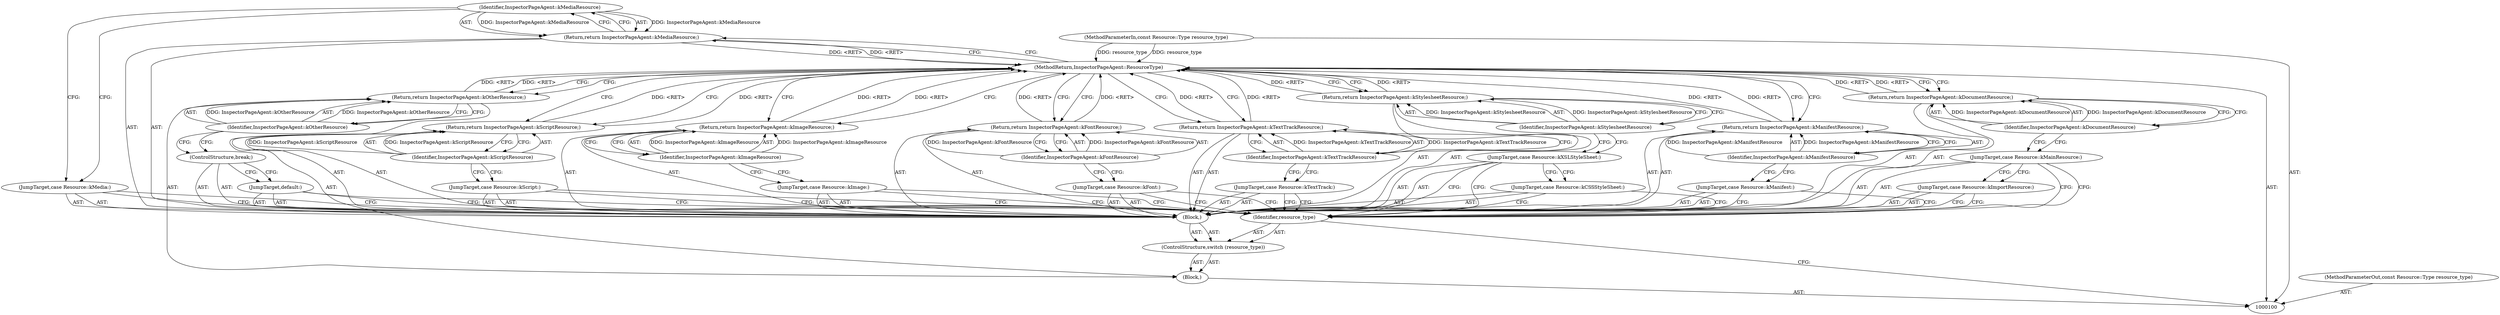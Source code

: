 digraph "0_Chrome_1c40f9042ae2d6ee7483d72998aabb5e73b2ff60_3" {
"1000114" [label="(Identifier,InspectorPageAgent::kMediaResource)"];
"1000113" [label="(Return,return InspectorPageAgent::kMediaResource;)"];
"1000115" [label="(JumpTarget,case Resource::kManifest:)"];
"1000117" [label="(Identifier,InspectorPageAgent::kManifestResource)"];
"1000116" [label="(Return,return InspectorPageAgent::kManifestResource;)"];
"1000118" [label="(JumpTarget,case Resource::kTextTrack:)"];
"1000120" [label="(Identifier,InspectorPageAgent::kTextTrackResource)"];
"1000119" [label="(Return,return InspectorPageAgent::kTextTrackResource;)"];
"1000121" [label="(JumpTarget,case Resource::kCSSStyleSheet:)"];
"1000122" [label="(JumpTarget,case Resource::kXSLStyleSheet:)"];
"1000124" [label="(Identifier,InspectorPageAgent::kStylesheetResource)"];
"1000123" [label="(Return,return InspectorPageAgent::kStylesheetResource;)"];
"1000125" [label="(JumpTarget,case Resource::kScript:)"];
"1000127" [label="(Identifier,InspectorPageAgent::kScriptResource)"];
"1000126" [label="(Return,return InspectorPageAgent::kScriptResource;)"];
"1000136" [label="(MethodReturn,InspectorPageAgent::ResourceType)"];
"1000128" [label="(JumpTarget,case Resource::kImportResource:)"];
"1000129" [label="(JumpTarget,case Resource::kMainResource:)"];
"1000131" [label="(Identifier,InspectorPageAgent::kDocumentResource)"];
"1000130" [label="(Return,return InspectorPageAgent::kDocumentResource;)"];
"1000132" [label="(JumpTarget,default:)"];
"1000133" [label="(ControlStructure,break;)"];
"1000134" [label="(Return,return InspectorPageAgent::kOtherResource;)"];
"1000135" [label="(Identifier,InspectorPageAgent::kOtherResource)"];
"1000101" [label="(MethodParameterIn,const Resource::Type resource_type)"];
"1000142" [label="(MethodParameterOut,const Resource::Type resource_type)"];
"1000102" [label="(Block,)"];
"1000104" [label="(Identifier,resource_type)"];
"1000103" [label="(ControlStructure,switch (resource_type))"];
"1000105" [label="(Block,)"];
"1000106" [label="(JumpTarget,case Resource::kImage:)"];
"1000108" [label="(Identifier,InspectorPageAgent::kImageResource)"];
"1000107" [label="(Return,return InspectorPageAgent::kImageResource;)"];
"1000109" [label="(JumpTarget,case Resource::kFont:)"];
"1000111" [label="(Identifier,InspectorPageAgent::kFontResource)"];
"1000110" [label="(Return,return InspectorPageAgent::kFontResource;)"];
"1000112" [label="(JumpTarget,case Resource::kMedia:)"];
"1000114" -> "1000113"  [label="AST: "];
"1000114" -> "1000112"  [label="CFG: "];
"1000113" -> "1000114"  [label="CFG: "];
"1000114" -> "1000113"  [label="DDG: InspectorPageAgent::kMediaResource"];
"1000113" -> "1000105"  [label="AST: "];
"1000113" -> "1000114"  [label="CFG: "];
"1000114" -> "1000113"  [label="AST: "];
"1000136" -> "1000113"  [label="CFG: "];
"1000113" -> "1000136"  [label="DDG: <RET>"];
"1000114" -> "1000113"  [label="DDG: InspectorPageAgent::kMediaResource"];
"1000115" -> "1000105"  [label="AST: "];
"1000115" -> "1000104"  [label="CFG: "];
"1000117" -> "1000115"  [label="CFG: "];
"1000117" -> "1000116"  [label="AST: "];
"1000117" -> "1000115"  [label="CFG: "];
"1000116" -> "1000117"  [label="CFG: "];
"1000117" -> "1000116"  [label="DDG: InspectorPageAgent::kManifestResource"];
"1000116" -> "1000105"  [label="AST: "];
"1000116" -> "1000117"  [label="CFG: "];
"1000117" -> "1000116"  [label="AST: "];
"1000136" -> "1000116"  [label="CFG: "];
"1000116" -> "1000136"  [label="DDG: <RET>"];
"1000117" -> "1000116"  [label="DDG: InspectorPageAgent::kManifestResource"];
"1000118" -> "1000105"  [label="AST: "];
"1000118" -> "1000104"  [label="CFG: "];
"1000120" -> "1000118"  [label="CFG: "];
"1000120" -> "1000119"  [label="AST: "];
"1000120" -> "1000118"  [label="CFG: "];
"1000119" -> "1000120"  [label="CFG: "];
"1000120" -> "1000119"  [label="DDG: InspectorPageAgent::kTextTrackResource"];
"1000119" -> "1000105"  [label="AST: "];
"1000119" -> "1000120"  [label="CFG: "];
"1000120" -> "1000119"  [label="AST: "];
"1000136" -> "1000119"  [label="CFG: "];
"1000119" -> "1000136"  [label="DDG: <RET>"];
"1000120" -> "1000119"  [label="DDG: InspectorPageAgent::kTextTrackResource"];
"1000121" -> "1000105"  [label="AST: "];
"1000121" -> "1000104"  [label="CFG: "];
"1000122" -> "1000121"  [label="CFG: "];
"1000122" -> "1000105"  [label="AST: "];
"1000122" -> "1000104"  [label="CFG: "];
"1000122" -> "1000121"  [label="CFG: "];
"1000124" -> "1000122"  [label="CFG: "];
"1000124" -> "1000123"  [label="AST: "];
"1000124" -> "1000122"  [label="CFG: "];
"1000123" -> "1000124"  [label="CFG: "];
"1000124" -> "1000123"  [label="DDG: InspectorPageAgent::kStylesheetResource"];
"1000123" -> "1000105"  [label="AST: "];
"1000123" -> "1000124"  [label="CFG: "];
"1000124" -> "1000123"  [label="AST: "];
"1000136" -> "1000123"  [label="CFG: "];
"1000123" -> "1000136"  [label="DDG: <RET>"];
"1000124" -> "1000123"  [label="DDG: InspectorPageAgent::kStylesheetResource"];
"1000125" -> "1000105"  [label="AST: "];
"1000125" -> "1000104"  [label="CFG: "];
"1000127" -> "1000125"  [label="CFG: "];
"1000127" -> "1000126"  [label="AST: "];
"1000127" -> "1000125"  [label="CFG: "];
"1000126" -> "1000127"  [label="CFG: "];
"1000127" -> "1000126"  [label="DDG: InspectorPageAgent::kScriptResource"];
"1000126" -> "1000105"  [label="AST: "];
"1000126" -> "1000127"  [label="CFG: "];
"1000127" -> "1000126"  [label="AST: "];
"1000136" -> "1000126"  [label="CFG: "];
"1000126" -> "1000136"  [label="DDG: <RET>"];
"1000127" -> "1000126"  [label="DDG: InspectorPageAgent::kScriptResource"];
"1000136" -> "1000100"  [label="AST: "];
"1000136" -> "1000107"  [label="CFG: "];
"1000136" -> "1000110"  [label="CFG: "];
"1000136" -> "1000113"  [label="CFG: "];
"1000136" -> "1000116"  [label="CFG: "];
"1000136" -> "1000119"  [label="CFG: "];
"1000136" -> "1000123"  [label="CFG: "];
"1000136" -> "1000126"  [label="CFG: "];
"1000136" -> "1000130"  [label="CFG: "];
"1000136" -> "1000134"  [label="CFG: "];
"1000101" -> "1000136"  [label="DDG: resource_type"];
"1000110" -> "1000136"  [label="DDG: <RET>"];
"1000134" -> "1000136"  [label="DDG: <RET>"];
"1000116" -> "1000136"  [label="DDG: <RET>"];
"1000126" -> "1000136"  [label="DDG: <RET>"];
"1000119" -> "1000136"  [label="DDG: <RET>"];
"1000130" -> "1000136"  [label="DDG: <RET>"];
"1000113" -> "1000136"  [label="DDG: <RET>"];
"1000107" -> "1000136"  [label="DDG: <RET>"];
"1000123" -> "1000136"  [label="DDG: <RET>"];
"1000128" -> "1000105"  [label="AST: "];
"1000128" -> "1000104"  [label="CFG: "];
"1000129" -> "1000128"  [label="CFG: "];
"1000129" -> "1000105"  [label="AST: "];
"1000129" -> "1000104"  [label="CFG: "];
"1000129" -> "1000128"  [label="CFG: "];
"1000131" -> "1000129"  [label="CFG: "];
"1000131" -> "1000130"  [label="AST: "];
"1000131" -> "1000129"  [label="CFG: "];
"1000130" -> "1000131"  [label="CFG: "];
"1000131" -> "1000130"  [label="DDG: InspectorPageAgent::kDocumentResource"];
"1000130" -> "1000105"  [label="AST: "];
"1000130" -> "1000131"  [label="CFG: "];
"1000131" -> "1000130"  [label="AST: "];
"1000136" -> "1000130"  [label="CFG: "];
"1000130" -> "1000136"  [label="DDG: <RET>"];
"1000131" -> "1000130"  [label="DDG: InspectorPageAgent::kDocumentResource"];
"1000132" -> "1000105"  [label="AST: "];
"1000132" -> "1000104"  [label="CFG: "];
"1000133" -> "1000132"  [label="CFG: "];
"1000133" -> "1000105"  [label="AST: "];
"1000133" -> "1000132"  [label="CFG: "];
"1000135" -> "1000133"  [label="CFG: "];
"1000134" -> "1000102"  [label="AST: "];
"1000134" -> "1000135"  [label="CFG: "];
"1000135" -> "1000134"  [label="AST: "];
"1000136" -> "1000134"  [label="CFG: "];
"1000134" -> "1000136"  [label="DDG: <RET>"];
"1000135" -> "1000134"  [label="DDG: InspectorPageAgent::kOtherResource"];
"1000135" -> "1000134"  [label="AST: "];
"1000135" -> "1000133"  [label="CFG: "];
"1000134" -> "1000135"  [label="CFG: "];
"1000135" -> "1000134"  [label="DDG: InspectorPageAgent::kOtherResource"];
"1000101" -> "1000100"  [label="AST: "];
"1000101" -> "1000136"  [label="DDG: resource_type"];
"1000142" -> "1000100"  [label="AST: "];
"1000102" -> "1000100"  [label="AST: "];
"1000103" -> "1000102"  [label="AST: "];
"1000134" -> "1000102"  [label="AST: "];
"1000104" -> "1000103"  [label="AST: "];
"1000104" -> "1000100"  [label="CFG: "];
"1000106" -> "1000104"  [label="CFG: "];
"1000109" -> "1000104"  [label="CFG: "];
"1000112" -> "1000104"  [label="CFG: "];
"1000115" -> "1000104"  [label="CFG: "];
"1000118" -> "1000104"  [label="CFG: "];
"1000121" -> "1000104"  [label="CFG: "];
"1000122" -> "1000104"  [label="CFG: "];
"1000125" -> "1000104"  [label="CFG: "];
"1000128" -> "1000104"  [label="CFG: "];
"1000129" -> "1000104"  [label="CFG: "];
"1000132" -> "1000104"  [label="CFG: "];
"1000103" -> "1000102"  [label="AST: "];
"1000104" -> "1000103"  [label="AST: "];
"1000105" -> "1000103"  [label="AST: "];
"1000105" -> "1000103"  [label="AST: "];
"1000106" -> "1000105"  [label="AST: "];
"1000107" -> "1000105"  [label="AST: "];
"1000109" -> "1000105"  [label="AST: "];
"1000110" -> "1000105"  [label="AST: "];
"1000112" -> "1000105"  [label="AST: "];
"1000113" -> "1000105"  [label="AST: "];
"1000115" -> "1000105"  [label="AST: "];
"1000116" -> "1000105"  [label="AST: "];
"1000118" -> "1000105"  [label="AST: "];
"1000119" -> "1000105"  [label="AST: "];
"1000121" -> "1000105"  [label="AST: "];
"1000122" -> "1000105"  [label="AST: "];
"1000123" -> "1000105"  [label="AST: "];
"1000125" -> "1000105"  [label="AST: "];
"1000126" -> "1000105"  [label="AST: "];
"1000128" -> "1000105"  [label="AST: "];
"1000129" -> "1000105"  [label="AST: "];
"1000130" -> "1000105"  [label="AST: "];
"1000132" -> "1000105"  [label="AST: "];
"1000133" -> "1000105"  [label="AST: "];
"1000106" -> "1000105"  [label="AST: "];
"1000106" -> "1000104"  [label="CFG: "];
"1000108" -> "1000106"  [label="CFG: "];
"1000108" -> "1000107"  [label="AST: "];
"1000108" -> "1000106"  [label="CFG: "];
"1000107" -> "1000108"  [label="CFG: "];
"1000108" -> "1000107"  [label="DDG: InspectorPageAgent::kImageResource"];
"1000107" -> "1000105"  [label="AST: "];
"1000107" -> "1000108"  [label="CFG: "];
"1000108" -> "1000107"  [label="AST: "];
"1000136" -> "1000107"  [label="CFG: "];
"1000107" -> "1000136"  [label="DDG: <RET>"];
"1000108" -> "1000107"  [label="DDG: InspectorPageAgent::kImageResource"];
"1000109" -> "1000105"  [label="AST: "];
"1000109" -> "1000104"  [label="CFG: "];
"1000111" -> "1000109"  [label="CFG: "];
"1000111" -> "1000110"  [label="AST: "];
"1000111" -> "1000109"  [label="CFG: "];
"1000110" -> "1000111"  [label="CFG: "];
"1000111" -> "1000110"  [label="DDG: InspectorPageAgent::kFontResource"];
"1000110" -> "1000105"  [label="AST: "];
"1000110" -> "1000111"  [label="CFG: "];
"1000111" -> "1000110"  [label="AST: "];
"1000136" -> "1000110"  [label="CFG: "];
"1000110" -> "1000136"  [label="DDG: <RET>"];
"1000111" -> "1000110"  [label="DDG: InspectorPageAgent::kFontResource"];
"1000112" -> "1000105"  [label="AST: "];
"1000112" -> "1000104"  [label="CFG: "];
"1000114" -> "1000112"  [label="CFG: "];
}
